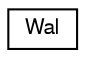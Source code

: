 digraph "Graphical Class Hierarchy"
{
  edge [fontname="FreeSans",fontsize="10",labelfontname="FreeSans",labelfontsize="10"];
  node [fontname="FreeSans",fontsize="10",shape=record];
  rankdir="LR";
  Node0 [label="Wal",height=0.2,width=0.4,color="black", fillcolor="white", style="filled",URL="$structWal.html"];
}
